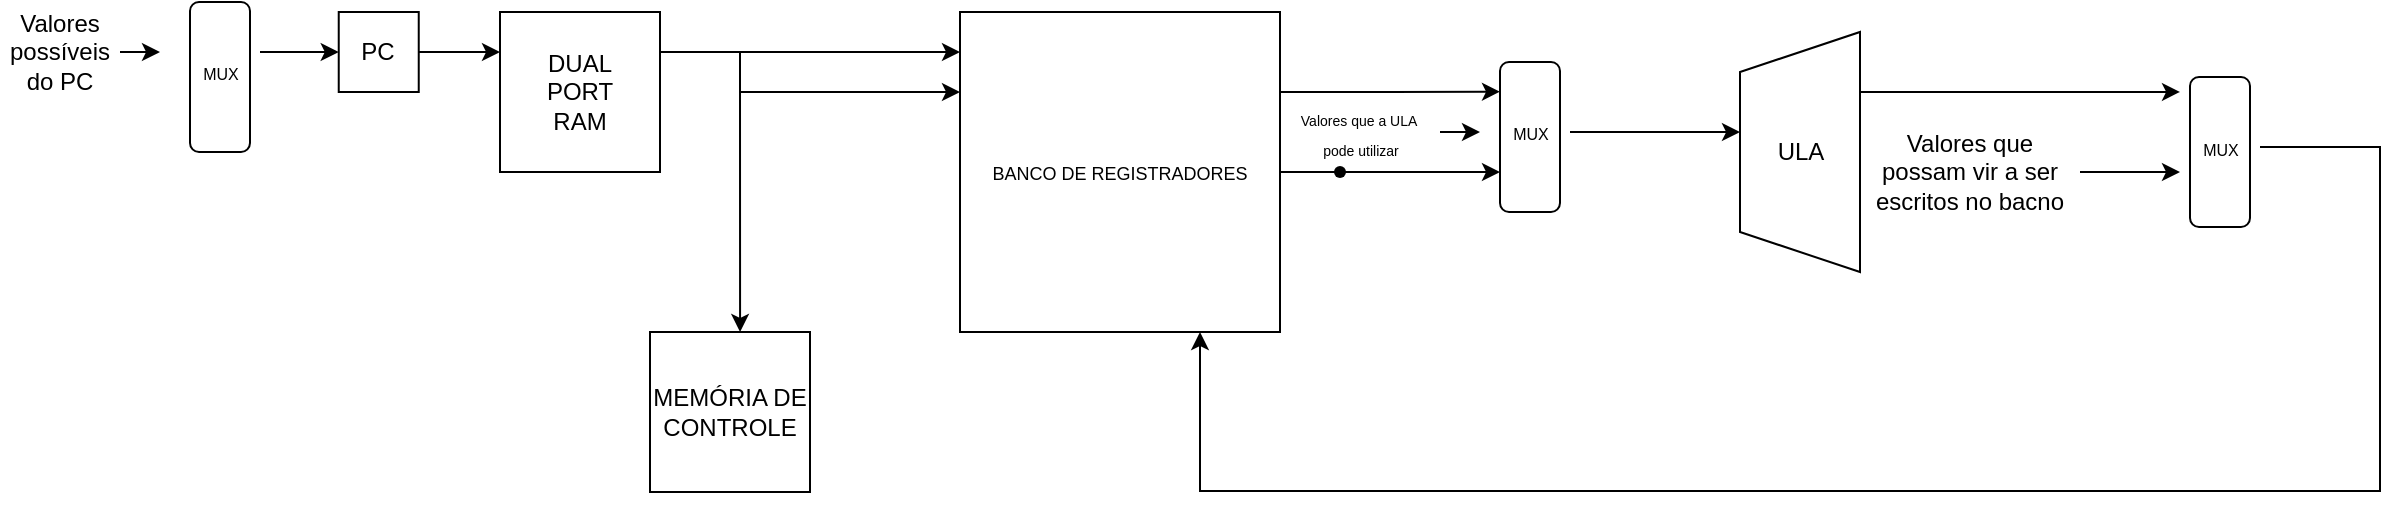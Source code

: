 <mxfile version="26.2.14">
  <diagram name="Página-1" id="lB6uuaJjfKBQThTT5O2M">
    <mxGraphModel dx="2309" dy="891" grid="1" gridSize="10" guides="1" tooltips="1" connect="1" arrows="1" fold="1" page="1" pageScale="1" pageWidth="827" pageHeight="1169" math="0" shadow="0">
      <root>
        <mxCell id="0" />
        <mxCell id="1" parent="0" />
        <mxCell id="GVdBxq70To4M7T33F03A-6" style="edgeStyle=orthogonalEdgeStyle;rounded=0;orthogonalLoop=1;jettySize=auto;html=1;" parent="1" edge="1" source="GVdBxq70To4M7T33F03A-2">
          <mxGeometry relative="1" as="geometry">
            <mxPoint x="280" y="300" as="targetPoint" />
            <mxPoint x="160" y="300" as="sourcePoint" />
          </mxGeometry>
        </mxCell>
        <mxCell id="GVdBxq70To4M7T33F03A-12" style="edgeStyle=orthogonalEdgeStyle;rounded=0;orthogonalLoop=1;jettySize=auto;html=1;exitX=1;exitY=0.25;exitDx=0;exitDy=0;entryX=0;entryY=0.125;entryDx=0;entryDy=0;entryPerimeter=0;" parent="1" source="GVdBxq70To4M7T33F03A-7" target="GVdBxq70To4M7T33F03A-13" edge="1">
          <mxGeometry relative="1" as="geometry">
            <mxPoint x="400" y="300.048" as="targetPoint" />
          </mxGeometry>
        </mxCell>
        <mxCell id="GVdBxq70To4M7T33F03A-15" style="edgeStyle=orthogonalEdgeStyle;rounded=0;orthogonalLoop=1;jettySize=auto;html=1;exitX=1;exitY=0.25;exitDx=0;exitDy=0;entryX=0;entryY=0.25;entryDx=0;entryDy=0;" parent="1" source="GVdBxq70To4M7T33F03A-7" target="GVdBxq70To4M7T33F03A-13" edge="1">
          <mxGeometry relative="1" as="geometry">
            <mxPoint x="440" y="350" as="targetPoint" />
            <Array as="points">
              <mxPoint x="400" y="300" />
              <mxPoint x="400" y="320" />
            </Array>
          </mxGeometry>
        </mxCell>
        <mxCell id="GVdBxq70To4M7T33F03A-20" style="edgeStyle=orthogonalEdgeStyle;rounded=0;orthogonalLoop=1;jettySize=auto;html=1;exitX=1;exitY=0.25;exitDx=0;exitDy=0;entryX=0.563;entryY=0;entryDx=0;entryDy=0;entryPerimeter=0;" parent="1" source="GVdBxq70To4M7T33F03A-7" edge="1" target="FG7sZSd8x5ParOeCWbwj-13">
          <mxGeometry relative="1" as="geometry">
            <mxPoint x="520" y="520" as="targetPoint" />
            <Array as="points">
              <mxPoint x="400" y="300" />
            </Array>
          </mxGeometry>
        </mxCell>
        <mxCell id="GVdBxq70To4M7T33F03A-7" value="DUAL&lt;br&gt;PORT&lt;br&gt;RAM" style="whiteSpace=wrap;html=1;" parent="1" vertex="1">
          <mxGeometry x="280" y="280" width="80" height="80" as="geometry" />
        </mxCell>
        <mxCell id="GVdBxq70To4M7T33F03A-25" style="edgeStyle=orthogonalEdgeStyle;rounded=0;orthogonalLoop=1;jettySize=auto;html=1;exitX=1;exitY=0.5;exitDx=0;exitDy=0;" parent="1" source="GVdBxq70To4M7T33F03A-13" edge="1">
          <mxGeometry relative="1" as="geometry">
            <mxPoint x="780" y="360" as="targetPoint" />
            <mxPoint x="680" y="360" as="sourcePoint" />
          </mxGeometry>
        </mxCell>
        <mxCell id="FG7sZSd8x5ParOeCWbwj-15" style="edgeStyle=orthogonalEdgeStyle;rounded=0;orthogonalLoop=1;jettySize=auto;html=1;exitX=1;exitY=0.25;exitDx=0;exitDy=0;" edge="1" parent="1" source="GVdBxq70To4M7T33F03A-13">
          <mxGeometry relative="1" as="geometry">
            <mxPoint x="780" y="319.857" as="targetPoint" />
          </mxGeometry>
        </mxCell>
        <mxCell id="GVdBxq70To4M7T33F03A-13" value="&lt;font style=&quot;font-size: 9px;&quot;&gt;BANCO DE REGISTRADORES&lt;/font&gt;" style="whiteSpace=wrap;html=1;" parent="1" vertex="1">
          <mxGeometry x="510" y="280" width="160" height="160" as="geometry" />
        </mxCell>
        <mxCell id="FG7sZSd8x5ParOeCWbwj-25" style="edgeStyle=orthogonalEdgeStyle;rounded=0;orthogonalLoop=1;jettySize=auto;html=1;exitX=0.75;exitY=1;exitDx=0;exitDy=0;" edge="1" parent="1" source="GVdBxq70To4M7T33F03A-17">
          <mxGeometry relative="1" as="geometry">
            <mxPoint x="1120" y="319.951" as="targetPoint" />
          </mxGeometry>
        </mxCell>
        <mxCell id="GVdBxq70To4M7T33F03A-17" value="" style="shape=trapezoid;perimeter=trapezoidPerimeter;whiteSpace=wrap;html=1;fixedSize=1;rotation=-90;" parent="1" vertex="1">
          <mxGeometry x="870" y="320" width="120" height="60" as="geometry" />
        </mxCell>
        <mxCell id="GVdBxq70To4M7T33F03A-32" value="" style="group" parent="1" vertex="1" connectable="0">
          <mxGeometry x="775" y="305" width="40" height="75" as="geometry" />
        </mxCell>
        <mxCell id="GVdBxq70To4M7T33F03A-26" value="" style="rounded=1;whiteSpace=wrap;html=1;rotation=-90;" parent="GVdBxq70To4M7T33F03A-32" vertex="1">
          <mxGeometry x="-17.5" y="22.5" width="75" height="30" as="geometry" />
        </mxCell>
        <mxCell id="GVdBxq70To4M7T33F03A-31" value="&lt;font style=&quot;font-size: 8px;&quot;&gt;MUX&lt;/font&gt;" style="text;html=1;align=center;verticalAlign=middle;resizable=0;points=[];autosize=1;strokeColor=none;fillColor=none;" parent="GVdBxq70To4M7T33F03A-32" vertex="1">
          <mxGeometry y="20" width="40" height="30" as="geometry" />
        </mxCell>
        <mxCell id="GVdBxq70To4M7T33F03A-33" value="" style="group" parent="1" vertex="1" connectable="0">
          <mxGeometry x="1120" y="312.5" width="40" height="75" as="geometry" />
        </mxCell>
        <mxCell id="GVdBxq70To4M7T33F03A-34" value="" style="rounded=1;whiteSpace=wrap;html=1;rotation=-90;" parent="GVdBxq70To4M7T33F03A-33" vertex="1">
          <mxGeometry x="-17.5" y="22.5" width="75" height="30" as="geometry" />
        </mxCell>
        <mxCell id="GVdBxq70To4M7T33F03A-35" value="&lt;font style=&quot;font-size: 8px;&quot;&gt;MUX&lt;/font&gt;" style="text;html=1;align=center;verticalAlign=middle;resizable=0;points=[];autosize=1;strokeColor=none;fillColor=none;" parent="GVdBxq70To4M7T33F03A-33" vertex="1">
          <mxGeometry y="20" width="40" height="30" as="geometry" />
        </mxCell>
        <mxCell id="GVdBxq70To4M7T33F03A-38" value="" style="shape=waypoint;sketch=0;size=6;pointerEvents=1;points=[];fillColor=none;resizable=0;rotatable=0;perimeter=centerPerimeter;snapToPoint=1;" parent="1" vertex="1">
          <mxGeometry x="690" y="350" width="20" height="20" as="geometry" />
        </mxCell>
        <mxCell id="GVdBxq70To4M7T33F03A-46" value="ULA" style="text;html=1;align=center;verticalAlign=middle;resizable=0;points=[];autosize=1;strokeColor=none;fillColor=none;" parent="1" vertex="1">
          <mxGeometry x="905" y="335" width="50" height="30" as="geometry" />
        </mxCell>
        <mxCell id="GVdBxq70To4M7T33F03A-2" value="PC" style="whiteSpace=wrap;html=1;" parent="1" vertex="1">
          <mxGeometry x="199.37" y="280" width="40" height="40" as="geometry" />
        </mxCell>
        <mxCell id="FG7sZSd8x5ParOeCWbwj-2" value="" style="group" vertex="1" connectable="0" parent="1">
          <mxGeometry x="120" y="275" width="40" height="75" as="geometry" />
        </mxCell>
        <mxCell id="FG7sZSd8x5ParOeCWbwj-3" value="" style="rounded=1;whiteSpace=wrap;html=1;rotation=-90;" vertex="1" parent="FG7sZSd8x5ParOeCWbwj-2">
          <mxGeometry x="-17.5" y="22.5" width="75" height="30" as="geometry" />
        </mxCell>
        <mxCell id="FG7sZSd8x5ParOeCWbwj-4" value="&lt;font style=&quot;font-size: 8px;&quot;&gt;MUX&lt;/font&gt;" style="text;html=1;align=center;verticalAlign=middle;resizable=0;points=[];autosize=1;strokeColor=none;fillColor=none;" vertex="1" parent="FG7sZSd8x5ParOeCWbwj-2">
          <mxGeometry y="20" width="40" height="30" as="geometry" />
        </mxCell>
        <mxCell id="FG7sZSd8x5ParOeCWbwj-7" style="edgeStyle=orthogonalEdgeStyle;rounded=0;orthogonalLoop=1;jettySize=auto;html=1;entryX=0;entryY=0.5;entryDx=0;entryDy=0;" edge="1" parent="1" source="FG7sZSd8x5ParOeCWbwj-4" target="GVdBxq70To4M7T33F03A-2">
          <mxGeometry relative="1" as="geometry">
            <Array as="points">
              <mxPoint x="190" y="300" />
              <mxPoint x="190" y="300" />
            </Array>
          </mxGeometry>
        </mxCell>
        <mxCell id="FG7sZSd8x5ParOeCWbwj-11" style="edgeStyle=orthogonalEdgeStyle;rounded=0;orthogonalLoop=1;jettySize=auto;html=1;exitX=1;exitY=0.5;exitDx=0;exitDy=0;" edge="1" parent="1" source="FG7sZSd8x5ParOeCWbwj-8">
          <mxGeometry relative="1" as="geometry">
            <mxPoint x="110" y="300.286" as="targetPoint" />
          </mxGeometry>
        </mxCell>
        <mxCell id="FG7sZSd8x5ParOeCWbwj-8" value="Valores possíveis do PC" style="text;html=1;align=center;verticalAlign=middle;whiteSpace=wrap;rounded=0;" vertex="1" parent="1">
          <mxGeometry x="30" y="285" width="60" height="30" as="geometry" />
        </mxCell>
        <mxCell id="FG7sZSd8x5ParOeCWbwj-13" value="MEMÓRIA DE CONTROLE" style="whiteSpace=wrap;html=1;" vertex="1" parent="1">
          <mxGeometry x="355" y="440" width="80" height="80" as="geometry" />
        </mxCell>
        <mxCell id="FG7sZSd8x5ParOeCWbwj-20" style="edgeStyle=orthogonalEdgeStyle;rounded=0;orthogonalLoop=1;jettySize=auto;html=1;" edge="1" parent="1" source="FG7sZSd8x5ParOeCWbwj-16">
          <mxGeometry relative="1" as="geometry">
            <mxPoint x="770" y="340" as="targetPoint" />
          </mxGeometry>
        </mxCell>
        <mxCell id="FG7sZSd8x5ParOeCWbwj-16" value="&lt;div&gt;&lt;font style=&quot;font-size: 7px;&quot;&gt;Valores que a ULA&amp;nbsp;&lt;/font&gt;&lt;/div&gt;&lt;div&gt;&lt;font style=&quot;font-size: 7px;&quot;&gt;pode utilizar&lt;/font&gt;&lt;/div&gt;" style="text;html=1;align=center;verticalAlign=middle;resizable=0;points=[];autosize=1;strokeColor=none;fillColor=none;" vertex="1" parent="1">
          <mxGeometry x="670" y="320" width="80" height="40" as="geometry" />
        </mxCell>
        <mxCell id="FG7sZSd8x5ParOeCWbwj-21" style="edgeStyle=orthogonalEdgeStyle;rounded=0;orthogonalLoop=1;jettySize=auto;html=1;entryX=0.583;entryY=0;entryDx=0;entryDy=0;entryPerimeter=0;" edge="1" parent="1" source="GVdBxq70To4M7T33F03A-31" target="GVdBxq70To4M7T33F03A-17">
          <mxGeometry relative="1" as="geometry" />
        </mxCell>
        <mxCell id="FG7sZSd8x5ParOeCWbwj-26" value="Valores que possam vir a ser escritos no bacno" style="text;strokeColor=none;align=center;fillColor=none;html=1;verticalAlign=middle;whiteSpace=wrap;rounded=0;" vertex="1" parent="1">
          <mxGeometry x="960" y="345" width="110" height="30" as="geometry" />
        </mxCell>
        <mxCell id="FG7sZSd8x5ParOeCWbwj-27" style="edgeStyle=orthogonalEdgeStyle;rounded=0;orthogonalLoop=1;jettySize=auto;html=1;entryX=0;entryY=0.917;entryDx=0;entryDy=0;entryPerimeter=0;" edge="1" parent="1" source="FG7sZSd8x5ParOeCWbwj-26" target="GVdBxq70To4M7T33F03A-35">
          <mxGeometry relative="1" as="geometry" />
        </mxCell>
        <mxCell id="FG7sZSd8x5ParOeCWbwj-28" style="edgeStyle=orthogonalEdgeStyle;rounded=0;orthogonalLoop=1;jettySize=auto;html=1;entryX=0.75;entryY=1;entryDx=0;entryDy=0;" edge="1" parent="1" source="GVdBxq70To4M7T33F03A-35" target="GVdBxq70To4M7T33F03A-13">
          <mxGeometry relative="1" as="geometry">
            <mxPoint x="590" y="520" as="targetPoint" />
            <Array as="points">
              <mxPoint x="1220" y="347.5" />
              <mxPoint x="1220" y="519.5" />
              <mxPoint x="630" y="519.5" />
            </Array>
          </mxGeometry>
        </mxCell>
      </root>
    </mxGraphModel>
  </diagram>
</mxfile>
